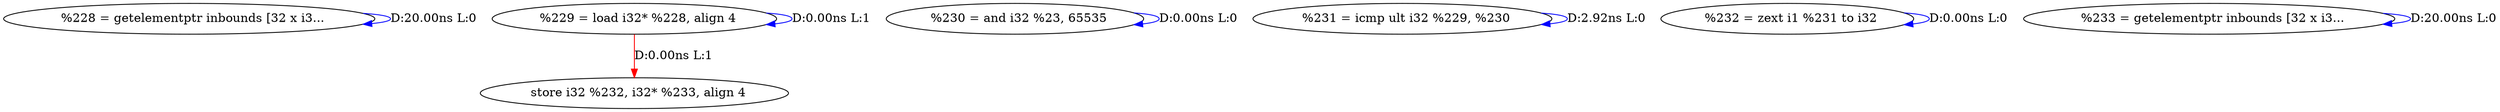 digraph {
Node0x2609ec0[label="  %228 = getelementptr inbounds [32 x i3..."];
Node0x2609ec0 -> Node0x2609ec0[label="D:20.00ns L:0",color=blue];
Node0x2609fe0[label="  %229 = load i32* %228, align 4"];
Node0x2609fe0 -> Node0x2609fe0[label="D:0.00ns L:1",color=blue];
Node0x260a480[label="  store i32 %232, i32* %233, align 4"];
Node0x2609fe0 -> Node0x260a480[label="D:0.00ns L:1",color=red];
Node0x260a0c0[label="  %230 = and i32 %23, 65535"];
Node0x260a0c0 -> Node0x260a0c0[label="D:0.00ns L:0",color=blue];
Node0x260a1a0[label="  %231 = icmp ult i32 %229, %230"];
Node0x260a1a0 -> Node0x260a1a0[label="D:2.92ns L:0",color=blue];
Node0x260a280[label="  %232 = zext i1 %231 to i32"];
Node0x260a280 -> Node0x260a280[label="D:0.00ns L:0",color=blue];
Node0x260a360[label="  %233 = getelementptr inbounds [32 x i3..."];
Node0x260a360 -> Node0x260a360[label="D:20.00ns L:0",color=blue];
}
